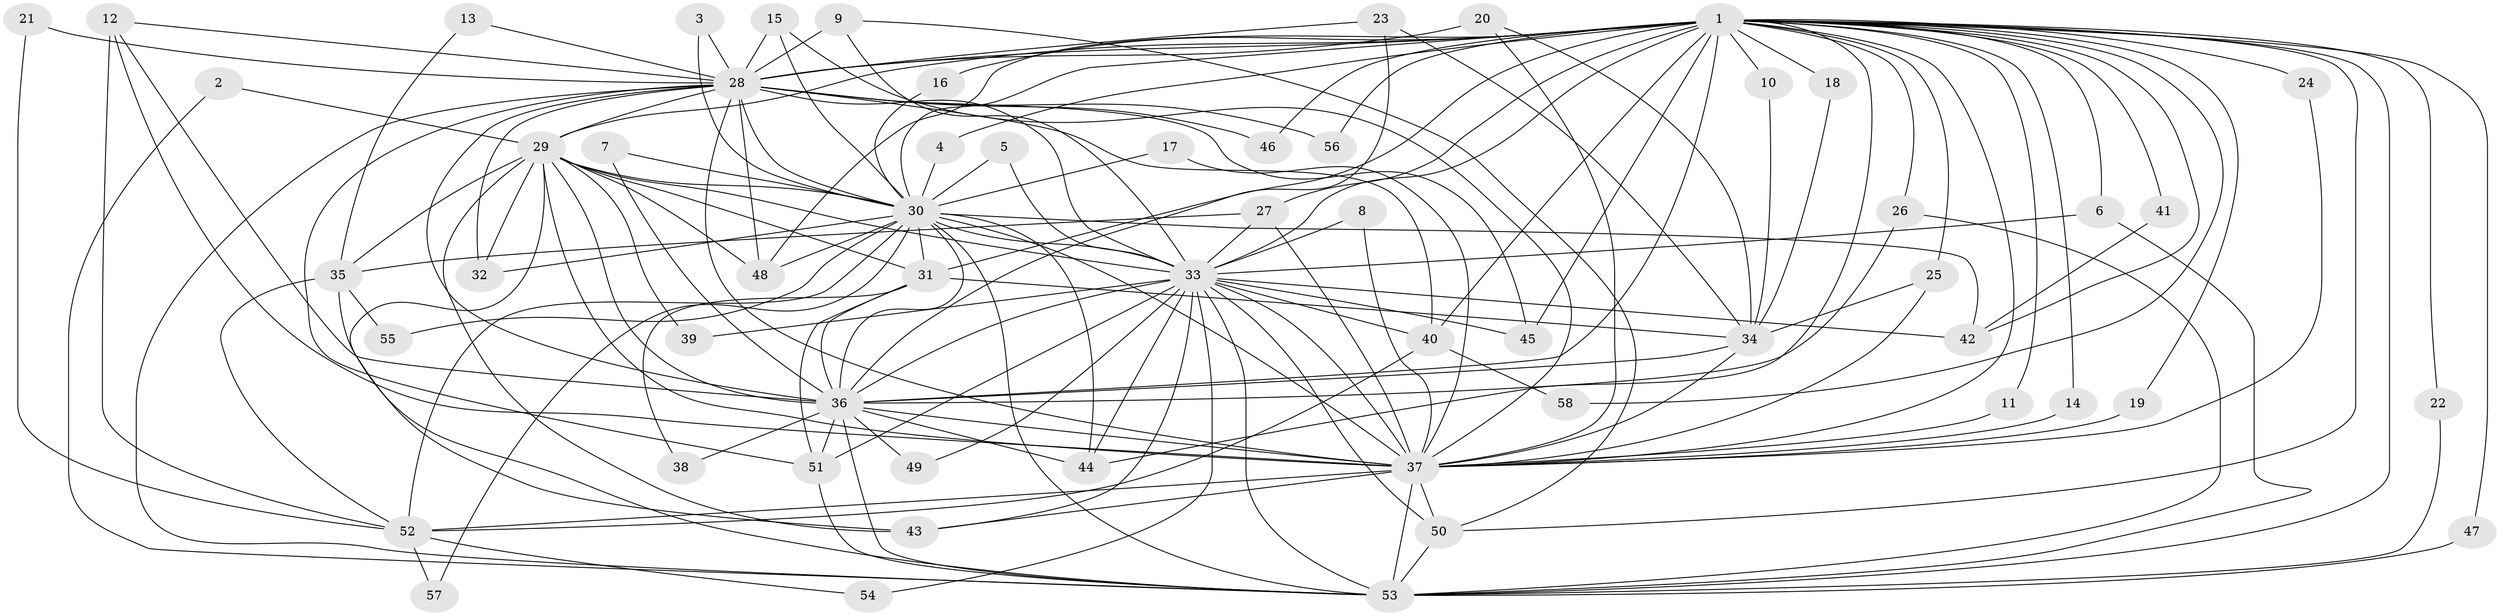 // original degree distribution, {20: 0.017391304347826087, 30: 0.008695652173913044, 19: 0.008695652173913044, 22: 0.008695652173913044, 29: 0.017391304347826087, 27: 0.008695652173913044, 17: 0.017391304347826087, 3: 0.26956521739130435, 10: 0.017391304347826087, 2: 0.5478260869565217, 4: 0.05217391304347826, 6: 0.017391304347826087, 5: 0.008695652173913044}
// Generated by graph-tools (version 1.1) at 2025/25/03/09/25 03:25:49]
// undirected, 58 vertices, 158 edges
graph export_dot {
graph [start="1"]
  node [color=gray90,style=filled];
  1;
  2;
  3;
  4;
  5;
  6;
  7;
  8;
  9;
  10;
  11;
  12;
  13;
  14;
  15;
  16;
  17;
  18;
  19;
  20;
  21;
  22;
  23;
  24;
  25;
  26;
  27;
  28;
  29;
  30;
  31;
  32;
  33;
  34;
  35;
  36;
  37;
  38;
  39;
  40;
  41;
  42;
  43;
  44;
  45;
  46;
  47;
  48;
  49;
  50;
  51;
  52;
  53;
  54;
  55;
  56;
  57;
  58;
  1 -- 4 [weight=1.0];
  1 -- 6 [weight=1.0];
  1 -- 10 [weight=1.0];
  1 -- 11 [weight=1.0];
  1 -- 14 [weight=1.0];
  1 -- 16 [weight=1.0];
  1 -- 18 [weight=1.0];
  1 -- 19 [weight=1.0];
  1 -- 22 [weight=1.0];
  1 -- 24 [weight=1.0];
  1 -- 25 [weight=1.0];
  1 -- 26 [weight=2.0];
  1 -- 27 [weight=1.0];
  1 -- 28 [weight=5.0];
  1 -- 29 [weight=2.0];
  1 -- 30 [weight=2.0];
  1 -- 31 [weight=2.0];
  1 -- 33 [weight=3.0];
  1 -- 36 [weight=2.0];
  1 -- 37 [weight=2.0];
  1 -- 40 [weight=2.0];
  1 -- 41 [weight=1.0];
  1 -- 42 [weight=2.0];
  1 -- 44 [weight=1.0];
  1 -- 45 [weight=1.0];
  1 -- 46 [weight=1.0];
  1 -- 47 [weight=1.0];
  1 -- 48 [weight=1.0];
  1 -- 50 [weight=1.0];
  1 -- 53 [weight=3.0];
  1 -- 56 [weight=1.0];
  1 -- 58 [weight=1.0];
  2 -- 29 [weight=1.0];
  2 -- 53 [weight=1.0];
  3 -- 28 [weight=1.0];
  3 -- 30 [weight=1.0];
  4 -- 30 [weight=1.0];
  5 -- 30 [weight=1.0];
  5 -- 33 [weight=1.0];
  6 -- 33 [weight=1.0];
  6 -- 53 [weight=1.0];
  7 -- 30 [weight=1.0];
  7 -- 36 [weight=1.0];
  8 -- 33 [weight=1.0];
  8 -- 37 [weight=1.0];
  9 -- 28 [weight=1.0];
  9 -- 33 [weight=1.0];
  9 -- 50 [weight=1.0];
  10 -- 34 [weight=1.0];
  11 -- 37 [weight=1.0];
  12 -- 28 [weight=1.0];
  12 -- 36 [weight=1.0];
  12 -- 37 [weight=1.0];
  12 -- 52 [weight=1.0];
  13 -- 28 [weight=1.0];
  13 -- 35 [weight=1.0];
  14 -- 37 [weight=1.0];
  15 -- 28 [weight=1.0];
  15 -- 30 [weight=1.0];
  15 -- 37 [weight=1.0];
  16 -- 30 [weight=1.0];
  17 -- 30 [weight=1.0];
  17 -- 37 [weight=1.0];
  18 -- 34 [weight=1.0];
  19 -- 37 [weight=1.0];
  20 -- 28 [weight=1.0];
  20 -- 34 [weight=1.0];
  20 -- 37 [weight=1.0];
  21 -- 28 [weight=1.0];
  21 -- 52 [weight=1.0];
  22 -- 53 [weight=1.0];
  23 -- 28 [weight=1.0];
  23 -- 34 [weight=1.0];
  23 -- 36 [weight=1.0];
  24 -- 37 [weight=1.0];
  25 -- 34 [weight=1.0];
  25 -- 37 [weight=1.0];
  26 -- 36 [weight=1.0];
  26 -- 53 [weight=1.0];
  27 -- 33 [weight=1.0];
  27 -- 35 [weight=1.0];
  27 -- 37 [weight=2.0];
  28 -- 29 [weight=2.0];
  28 -- 30 [weight=2.0];
  28 -- 32 [weight=1.0];
  28 -- 33 [weight=2.0];
  28 -- 36 [weight=4.0];
  28 -- 37 [weight=3.0];
  28 -- 40 [weight=1.0];
  28 -- 45 [weight=1.0];
  28 -- 46 [weight=1.0];
  28 -- 48 [weight=1.0];
  28 -- 51 [weight=1.0];
  28 -- 53 [weight=3.0];
  28 -- 56 [weight=1.0];
  29 -- 30 [weight=2.0];
  29 -- 31 [weight=1.0];
  29 -- 32 [weight=1.0];
  29 -- 33 [weight=2.0];
  29 -- 35 [weight=1.0];
  29 -- 36 [weight=1.0];
  29 -- 37 [weight=1.0];
  29 -- 39 [weight=1.0];
  29 -- 43 [weight=1.0];
  29 -- 48 [weight=1.0];
  29 -- 53 [weight=1.0];
  30 -- 31 [weight=1.0];
  30 -- 32 [weight=1.0];
  30 -- 33 [weight=1.0];
  30 -- 36 [weight=2.0];
  30 -- 37 [weight=3.0];
  30 -- 42 [weight=2.0];
  30 -- 44 [weight=1.0];
  30 -- 48 [weight=1.0];
  30 -- 52 [weight=1.0];
  30 -- 53 [weight=1.0];
  30 -- 55 [weight=1.0];
  30 -- 57 [weight=1.0];
  31 -- 34 [weight=1.0];
  31 -- 36 [weight=1.0];
  31 -- 38 [weight=1.0];
  31 -- 51 [weight=1.0];
  33 -- 36 [weight=1.0];
  33 -- 37 [weight=1.0];
  33 -- 39 [weight=1.0];
  33 -- 40 [weight=1.0];
  33 -- 42 [weight=1.0];
  33 -- 43 [weight=1.0];
  33 -- 44 [weight=1.0];
  33 -- 45 [weight=1.0];
  33 -- 49 [weight=2.0];
  33 -- 50 [weight=1.0];
  33 -- 51 [weight=1.0];
  33 -- 53 [weight=1.0];
  33 -- 54 [weight=1.0];
  34 -- 36 [weight=1.0];
  34 -- 37 [weight=1.0];
  35 -- 43 [weight=1.0];
  35 -- 52 [weight=1.0];
  35 -- 55 [weight=1.0];
  36 -- 37 [weight=1.0];
  36 -- 38 [weight=1.0];
  36 -- 44 [weight=1.0];
  36 -- 49 [weight=1.0];
  36 -- 51 [weight=1.0];
  36 -- 53 [weight=1.0];
  37 -- 43 [weight=2.0];
  37 -- 50 [weight=1.0];
  37 -- 52 [weight=1.0];
  37 -- 53 [weight=1.0];
  40 -- 52 [weight=1.0];
  40 -- 58 [weight=1.0];
  41 -- 42 [weight=1.0];
  47 -- 53 [weight=2.0];
  50 -- 53 [weight=1.0];
  51 -- 53 [weight=1.0];
  52 -- 54 [weight=1.0];
  52 -- 57 [weight=1.0];
}

